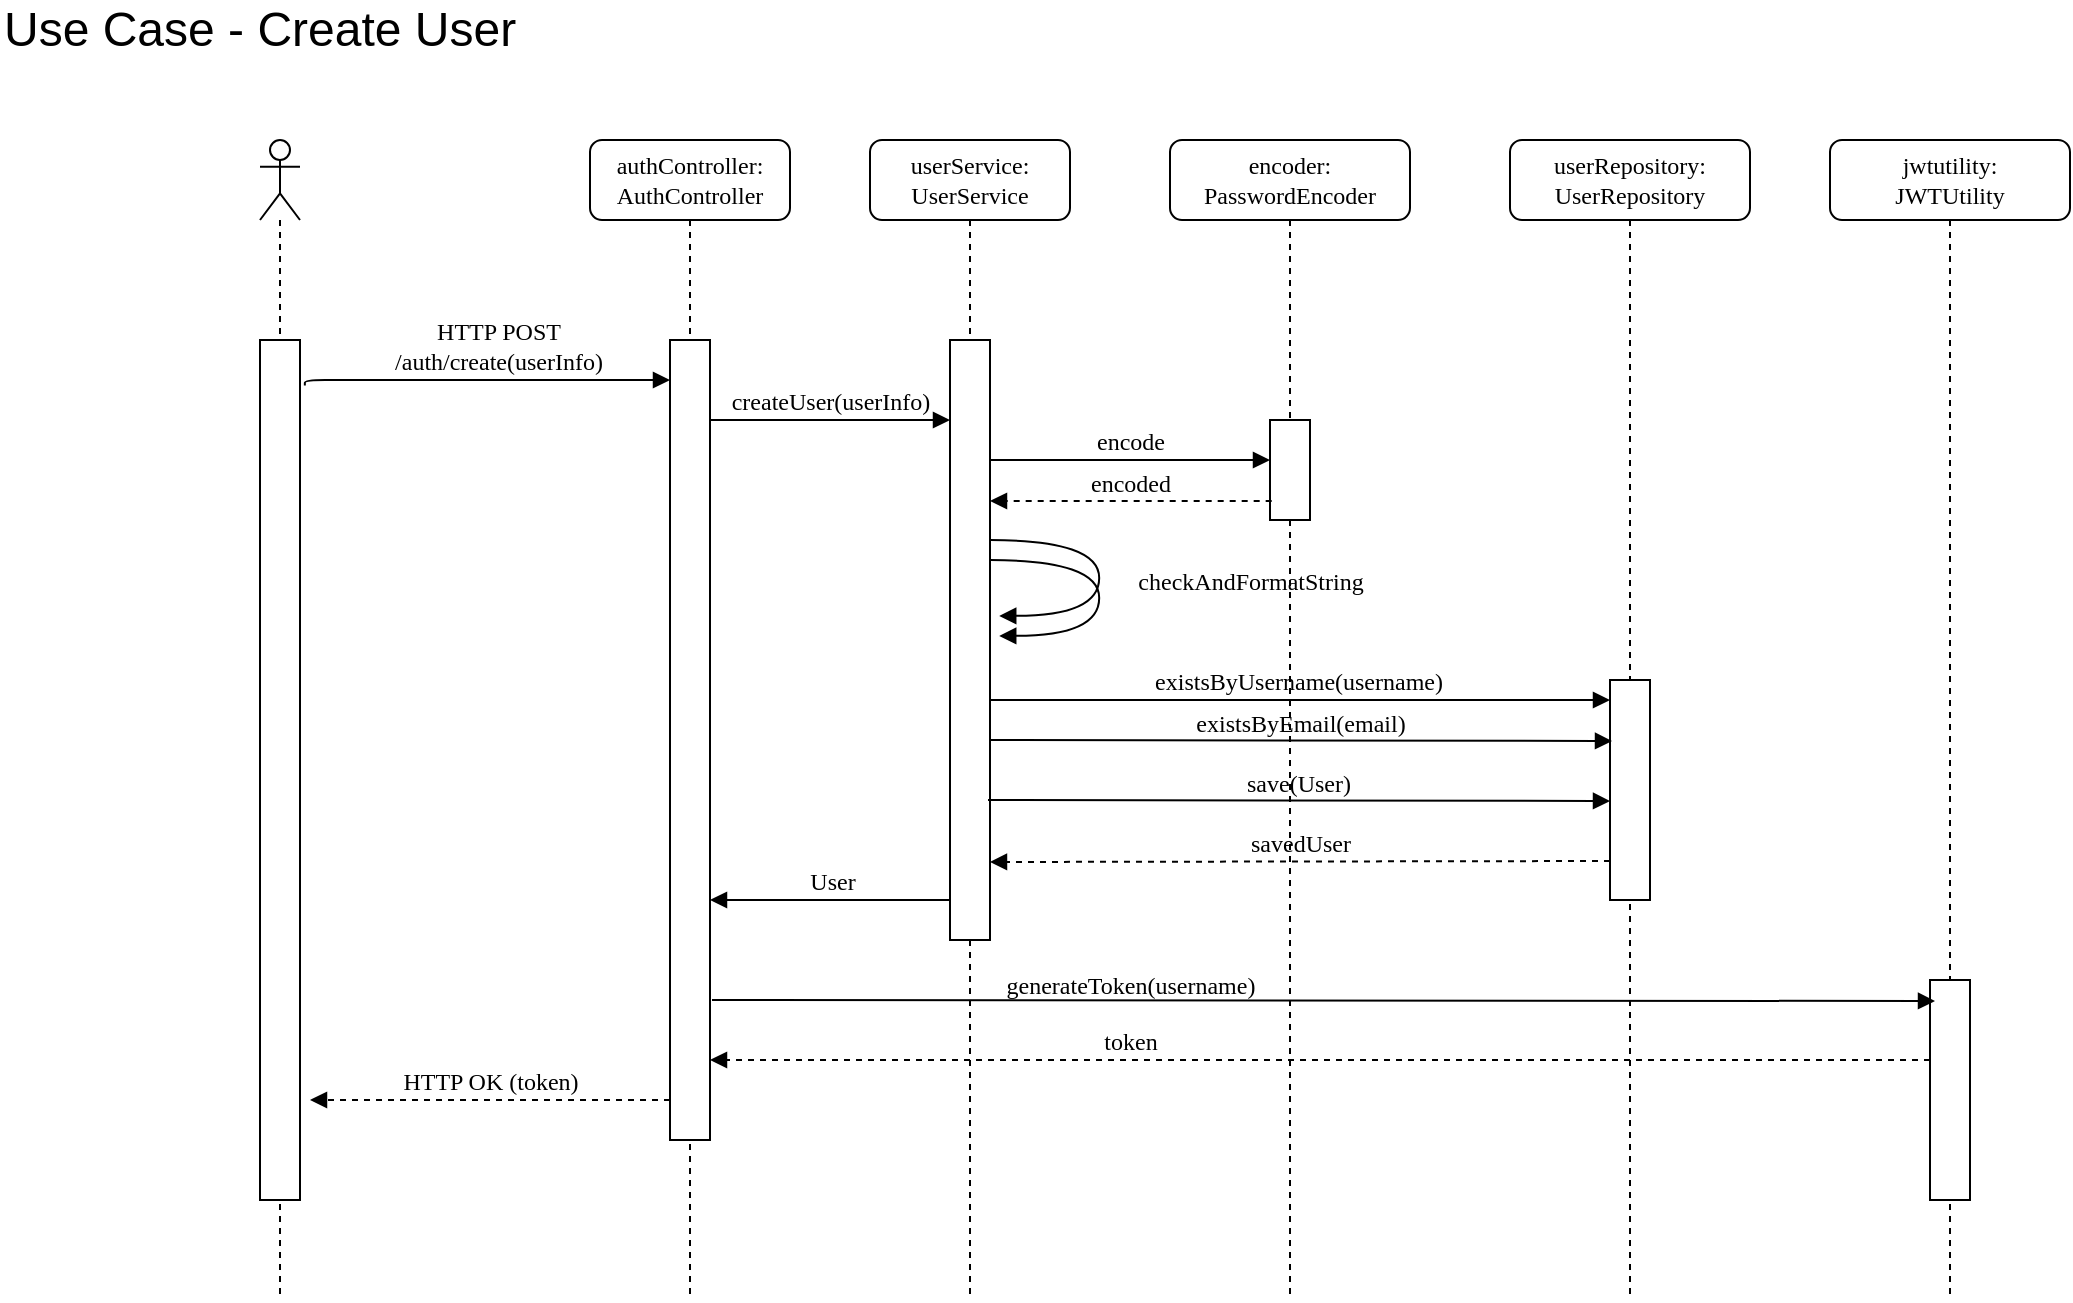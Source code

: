 <mxfile version="24.8.8">
  <diagram name="Page-1" id="13e1069c-82ec-6db2-03f1-153e76fe0fe0">
    <mxGraphModel dx="1036" dy="589" grid="1" gridSize="10" guides="1" tooltips="1" connect="1" arrows="1" fold="1" page="1" pageScale="1" pageWidth="1100" pageHeight="850" background="none" math="0" shadow="0">
      <root>
        <mxCell id="0" />
        <mxCell id="1" parent="0" />
        <mxCell id="7baba1c4bc27f4b0-2" value="userService:&lt;div&gt;UserService&lt;/div&gt;" style="shape=umlLifeline;perimeter=lifelinePerimeter;whiteSpace=wrap;html=1;container=1;collapsible=0;recursiveResize=0;outlineConnect=0;rounded=1;shadow=0;comic=0;labelBackgroundColor=none;strokeWidth=1;fontFamily=Verdana;fontSize=12;align=center;" parent="1" vertex="1">
          <mxGeometry x="445" y="80" width="100" height="580" as="geometry" />
        </mxCell>
        <mxCell id="7baba1c4bc27f4b0-10" value="" style="html=1;points=[];perimeter=orthogonalPerimeter;rounded=0;shadow=0;comic=0;labelBackgroundColor=none;strokeWidth=1;fontFamily=Verdana;fontSize=12;align=center;" parent="7baba1c4bc27f4b0-2" vertex="1">
          <mxGeometry x="40" y="100" width="20" height="300" as="geometry" />
        </mxCell>
        <mxCell id="or7VH1FDS2Liu_N3dtBP-7" value="encode" style="html=1;verticalAlign=bottom;endArrow=block;labelBackgroundColor=none;fontFamily=Verdana;fontSize=12;edgeStyle=elbowEdgeStyle;elbow=vertical;" parent="7baba1c4bc27f4b0-2" edge="1">
          <mxGeometry x="-0.005" relative="1" as="geometry">
            <mxPoint x="60" y="160" as="sourcePoint" />
            <mxPoint x="200" y="160" as="targetPoint" />
            <mxPoint as="offset" />
          </mxGeometry>
        </mxCell>
        <mxCell id="7baba1c4bc27f4b0-3" value="encoder:&lt;div&gt;PasswordEncoder&lt;/div&gt;" style="shape=umlLifeline;perimeter=lifelinePerimeter;whiteSpace=wrap;html=1;container=1;collapsible=0;recursiveResize=0;outlineConnect=0;rounded=1;shadow=0;comic=0;labelBackgroundColor=none;strokeWidth=1;fontFamily=Verdana;fontSize=12;align=center;" parent="1" vertex="1">
          <mxGeometry x="595" y="80" width="120" height="580" as="geometry" />
        </mxCell>
        <mxCell id="7baba1c4bc27f4b0-13" value="" style="html=1;points=[];perimeter=orthogonalPerimeter;rounded=0;shadow=0;comic=0;labelBackgroundColor=none;strokeWidth=1;fontFamily=Verdana;fontSize=12;align=center;" parent="7baba1c4bc27f4b0-3" vertex="1">
          <mxGeometry x="50" y="140" width="20" height="50" as="geometry" />
        </mxCell>
        <mxCell id="or7VH1FDS2Liu_N3dtBP-13" value="save(User)" style="html=1;verticalAlign=bottom;endArrow=block;labelBackgroundColor=none;fontFamily=Verdana;fontSize=12;edgeStyle=elbowEdgeStyle;elbow=vertical;entryX=0.042;entryY=0.21;entryDx=0;entryDy=0;entryPerimeter=0;" parent="7baba1c4bc27f4b0-3" edge="1">
          <mxGeometry x="-0.006" relative="1" as="geometry">
            <mxPoint x="-91" y="330" as="sourcePoint" />
            <mxPoint x="220" y="331" as="targetPoint" />
            <mxPoint as="offset" />
          </mxGeometry>
        </mxCell>
        <mxCell id="7baba1c4bc27f4b0-8" value="authController:&lt;div&gt;AuthController&lt;/div&gt;" style="shape=umlLifeline;perimeter=lifelinePerimeter;whiteSpace=wrap;html=1;container=1;collapsible=0;recursiveResize=0;outlineConnect=0;rounded=1;shadow=0;comic=0;labelBackgroundColor=none;strokeWidth=1;fontFamily=Verdana;fontSize=12;align=center;" parent="1" vertex="1">
          <mxGeometry x="305" y="80" width="100" height="580" as="geometry" />
        </mxCell>
        <mxCell id="7baba1c4bc27f4b0-9" value="" style="html=1;points=[];perimeter=orthogonalPerimeter;rounded=0;shadow=0;comic=0;labelBackgroundColor=none;strokeWidth=1;fontFamily=Verdana;fontSize=12;align=center;" parent="7baba1c4bc27f4b0-8" vertex="1">
          <mxGeometry x="40" y="100" width="20" height="400" as="geometry" />
        </mxCell>
        <mxCell id="7baba1c4bc27f4b0-11" value="createUser(userInfo)" style="html=1;verticalAlign=bottom;endArrow=block;labelBackgroundColor=none;fontFamily=Verdana;fontSize=12;edgeStyle=elbowEdgeStyle;elbow=vertical;" parent="7baba1c4bc27f4b0-8" edge="1">
          <mxGeometry x="-0.005" relative="1" as="geometry">
            <mxPoint x="60" y="140" as="sourcePoint" />
            <mxPoint x="180" y="140" as="targetPoint" />
            <mxPoint as="offset" />
          </mxGeometry>
        </mxCell>
        <mxCell id="7baba1c4bc27f4b0-35" value="checkAndFormatString" style="html=1;verticalAlign=bottom;endArrow=block;labelBackgroundColor=none;fontFamily=Verdana;fontSize=12;elbow=vertical;edgeStyle=orthogonalEdgeStyle;curved=1;entryX=1;entryY=0.286;entryPerimeter=0;exitX=1.038;exitY=0.345;exitPerimeter=0;" parent="1" edge="1">
          <mxGeometry x="0.187" y="75" relative="1" as="geometry">
            <mxPoint x="505.0" y="280.02" as="sourcePoint" />
            <mxPoint x="509.62" y="317.94" as="targetPoint" />
            <Array as="points">
              <mxPoint x="559.62" y="279.92" />
              <mxPoint x="559.62" y="317.92" />
            </Array>
            <mxPoint as="offset" />
          </mxGeometry>
        </mxCell>
        <mxCell id="or7VH1FDS2Liu_N3dtBP-1" value="HTTP POST&lt;div&gt;/auth/create(userInfo)&lt;/div&gt;" style="html=1;verticalAlign=bottom;endArrow=block;labelBackgroundColor=none;fontFamily=Verdana;fontSize=12;edgeStyle=elbowEdgeStyle;elbow=vertical;exitX=1.121;exitY=0.053;exitDx=0;exitDy=0;exitPerimeter=0;" parent="1" edge="1" source="QvisIA7G4HqKEyWp4MsY-4">
          <mxGeometry x="0.07" relative="1" as="geometry">
            <mxPoint x="190" y="200" as="sourcePoint" />
            <mxPoint x="345" y="200" as="targetPoint" />
            <mxPoint as="offset" />
            <Array as="points">
              <mxPoint x="250" y="200" />
            </Array>
          </mxGeometry>
        </mxCell>
        <mxCell id="or7VH1FDS2Liu_N3dtBP-2" value="User" style="html=1;verticalAlign=bottom;endArrow=block;labelBackgroundColor=none;fontFamily=Verdana;fontSize=12;edgeStyle=elbowEdgeStyle;elbow=vertical;" parent="1" edge="1">
          <mxGeometry x="-0.006" relative="1" as="geometry">
            <mxPoint x="485" y="460" as="sourcePoint" />
            <mxPoint x="365" y="460" as="targetPoint" />
            <mxPoint as="offset" />
          </mxGeometry>
        </mxCell>
        <mxCell id="or7VH1FDS2Liu_N3dtBP-4" value="&lt;font style=&quot;font-size: 24px;&quot;&gt;Use Case - Create User&lt;/font&gt;" style="text;html=1;align=left;verticalAlign=middle;whiteSpace=wrap;rounded=0;" parent="1" vertex="1">
          <mxGeometry x="10" y="10" width="330" height="30" as="geometry" />
        </mxCell>
        <mxCell id="or7VH1FDS2Liu_N3dtBP-6" value="" style="html=1;verticalAlign=bottom;endArrow=block;labelBackgroundColor=none;fontFamily=Verdana;fontSize=12;elbow=vertical;edgeStyle=orthogonalEdgeStyle;curved=1;entryX=1;entryY=0.286;entryPerimeter=0;exitX=1.038;exitY=0.345;exitPerimeter=0;" parent="1" edge="1">
          <mxGeometry x="-0.234" y="18" relative="1" as="geometry">
            <mxPoint x="505.0" y="290.02" as="sourcePoint" />
            <mxPoint x="509.62" y="327.94" as="targetPoint" />
            <Array as="points">
              <mxPoint x="559.62" y="289.92" />
              <mxPoint x="559.62" y="327.92" />
            </Array>
            <mxPoint x="-3" y="-10" as="offset" />
          </mxGeometry>
        </mxCell>
        <mxCell id="or7VH1FDS2Liu_N3dtBP-8" value="encoded" style="html=1;verticalAlign=bottom;endArrow=block;labelBackgroundColor=none;fontFamily=Verdana;fontSize=12;edgeStyle=elbowEdgeStyle;elbow=vertical;exitX=0.042;exitY=0.81;exitDx=0;exitDy=0;exitPerimeter=0;dashed=1;" parent="1" source="7baba1c4bc27f4b0-13" edge="1">
          <mxGeometry relative="1" as="geometry">
            <mxPoint x="635" y="261" as="sourcePoint" />
            <mxPoint x="505" y="260" as="targetPoint" />
            <mxPoint as="offset" />
          </mxGeometry>
        </mxCell>
        <mxCell id="or7VH1FDS2Liu_N3dtBP-9" value="userRepository:&lt;div&gt;UserRepository&lt;/div&gt;" style="shape=umlLifeline;perimeter=lifelinePerimeter;whiteSpace=wrap;html=1;container=1;collapsible=0;recursiveResize=0;outlineConnect=0;rounded=1;shadow=0;comic=0;labelBackgroundColor=none;strokeWidth=1;fontFamily=Verdana;fontSize=12;align=center;" parent="1" vertex="1">
          <mxGeometry x="765" y="80" width="120" height="580" as="geometry" />
        </mxCell>
        <mxCell id="or7VH1FDS2Liu_N3dtBP-10" value="" style="html=1;points=[];perimeter=orthogonalPerimeter;rounded=0;shadow=0;comic=0;labelBackgroundColor=none;strokeWidth=1;fontFamily=Verdana;fontSize=12;align=center;" parent="or7VH1FDS2Liu_N3dtBP-9" vertex="1">
          <mxGeometry x="50" y="270" width="20" height="110" as="geometry" />
        </mxCell>
        <mxCell id="or7VH1FDS2Liu_N3dtBP-11" value="existsByUsername(username)" style="html=1;verticalAlign=bottom;endArrow=block;labelBackgroundColor=none;fontFamily=Verdana;fontSize=12;edgeStyle=elbowEdgeStyle;elbow=vertical;" parent="or7VH1FDS2Liu_N3dtBP-9" edge="1">
          <mxGeometry x="-0.005" relative="1" as="geometry">
            <mxPoint x="-260" y="280" as="sourcePoint" />
            <mxPoint x="50" y="280" as="targetPoint" />
            <mxPoint as="offset" />
          </mxGeometry>
        </mxCell>
        <mxCell id="or7VH1FDS2Liu_N3dtBP-14" value="savedUser" style="html=1;verticalAlign=bottom;endArrow=block;labelBackgroundColor=none;fontFamily=Verdana;fontSize=12;edgeStyle=elbowEdgeStyle;elbow=vertical;exitX=0.042;exitY=0.81;exitDx=0;exitDy=0;exitPerimeter=0;dashed=1;" parent="or7VH1FDS2Liu_N3dtBP-9" edge="1">
          <mxGeometry relative="1" as="geometry">
            <mxPoint x="50" y="360.5" as="sourcePoint" />
            <mxPoint x="-260" y="361" as="targetPoint" />
            <mxPoint as="offset" />
          </mxGeometry>
        </mxCell>
        <mxCell id="or7VH1FDS2Liu_N3dtBP-12" value="existsByEmail(email)" style="html=1;verticalAlign=bottom;endArrow=block;labelBackgroundColor=none;fontFamily=Verdana;fontSize=12;edgeStyle=elbowEdgeStyle;elbow=vertical;entryX=0.042;entryY=0.21;entryDx=0;entryDy=0;entryPerimeter=0;" parent="1" edge="1">
          <mxGeometry x="-0.006" relative="1" as="geometry">
            <mxPoint x="505" y="380" as="sourcePoint" />
            <mxPoint x="816" y="381" as="targetPoint" />
            <mxPoint as="offset" />
          </mxGeometry>
        </mxCell>
        <mxCell id="or7VH1FDS2Liu_N3dtBP-15" value="jwtutility:&lt;div&gt;JWTUtility&lt;/div&gt;" style="shape=umlLifeline;perimeter=lifelinePerimeter;whiteSpace=wrap;html=1;container=1;collapsible=0;recursiveResize=0;outlineConnect=0;rounded=1;shadow=0;comic=0;labelBackgroundColor=none;strokeWidth=1;fontFamily=Verdana;fontSize=12;align=center;" parent="1" vertex="1">
          <mxGeometry x="925" y="80" width="120" height="580" as="geometry" />
        </mxCell>
        <mxCell id="or7VH1FDS2Liu_N3dtBP-16" value="" style="html=1;points=[];perimeter=orthogonalPerimeter;rounded=0;shadow=0;comic=0;labelBackgroundColor=none;strokeWidth=1;fontFamily=Verdana;fontSize=12;align=center;" parent="or7VH1FDS2Liu_N3dtBP-15" vertex="1">
          <mxGeometry x="50" y="420" width="20" height="110" as="geometry" />
        </mxCell>
        <mxCell id="or7VH1FDS2Liu_N3dtBP-19" value="generateToken(username)" style="html=1;verticalAlign=bottom;endArrow=block;labelBackgroundColor=none;fontFamily=Verdana;fontSize=12;edgeStyle=elbowEdgeStyle;elbow=vertical;entryX=0.125;entryY=0.103;entryDx=0;entryDy=0;entryPerimeter=0;" parent="or7VH1FDS2Liu_N3dtBP-15" target="or7VH1FDS2Liu_N3dtBP-16" edge="1">
          <mxGeometry x="-0.316" y="-1" relative="1" as="geometry">
            <mxPoint x="-559" y="430" as="sourcePoint" />
            <mxPoint x="50" y="440.33" as="targetPoint" />
            <mxPoint as="offset" />
          </mxGeometry>
        </mxCell>
        <mxCell id="or7VH1FDS2Liu_N3dtBP-20" value="token" style="html=1;verticalAlign=bottom;endArrow=block;labelBackgroundColor=none;fontFamily=Verdana;fontSize=12;edgeStyle=elbowEdgeStyle;elbow=vertical;exitX=0.042;exitY=0.81;exitDx=0;exitDy=0;exitPerimeter=0;dashed=1;" parent="1" edge="1">
          <mxGeometry x="0.311" relative="1" as="geometry">
            <mxPoint x="975" y="540" as="sourcePoint" />
            <mxPoint x="365" y="540" as="targetPoint" />
            <mxPoint as="offset" />
          </mxGeometry>
        </mxCell>
        <mxCell id="or7VH1FDS2Liu_N3dtBP-21" value="HTTP OK (token)" style="html=1;verticalAlign=bottom;endArrow=block;labelBackgroundColor=none;fontFamily=Verdana;fontSize=12;edgeStyle=elbowEdgeStyle;elbow=horizontal;exitX=0.042;exitY=0.81;exitDx=0;exitDy=0;exitPerimeter=0;dashed=1;" parent="1" edge="1">
          <mxGeometry relative="1" as="geometry">
            <mxPoint x="345" y="560" as="sourcePoint" />
            <mxPoint x="165" y="560" as="targetPoint" />
            <mxPoint as="offset" />
          </mxGeometry>
        </mxCell>
        <mxCell id="QvisIA7G4HqKEyWp4MsY-9" value="" style="shape=umlLifeline;perimeter=lifelinePerimeter;whiteSpace=wrap;html=1;container=1;dropTarget=0;collapsible=0;recursiveResize=0;outlineConnect=0;portConstraint=eastwest;newEdgeStyle={&quot;curved&quot;:0,&quot;rounded&quot;:0};participant=umlActor;" vertex="1" parent="1">
          <mxGeometry x="140" y="80" width="20" height="580" as="geometry" />
        </mxCell>
        <mxCell id="QvisIA7G4HqKEyWp4MsY-4" value="" style="html=1;points=[];perimeter=orthogonalPerimeter;rounded=0;shadow=0;comic=0;labelBackgroundColor=none;strokeWidth=1;fontFamily=Verdana;fontSize=12;align=center;" vertex="1" parent="1">
          <mxGeometry x="140" y="180" width="20" height="430" as="geometry" />
        </mxCell>
      </root>
    </mxGraphModel>
  </diagram>
</mxfile>
